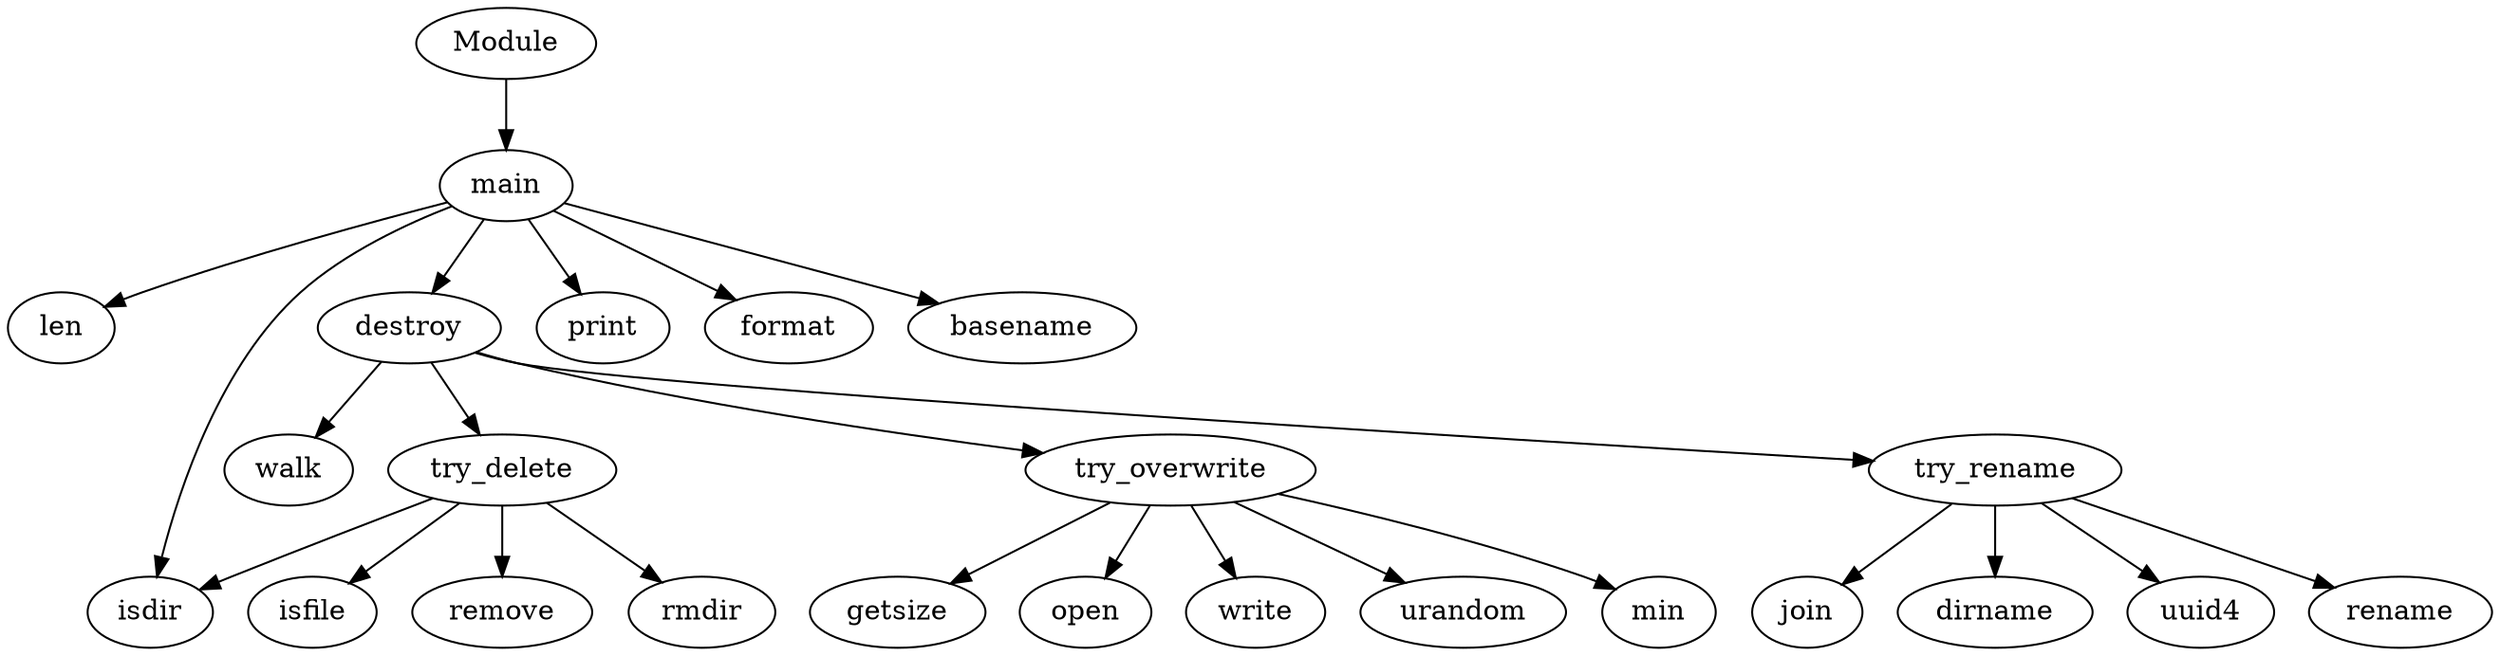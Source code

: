 strict digraph  {
main;
len;
isdir;
destroy;
print;
format;
basename;
walk;
try_delete;
try_overwrite;
try_rename;
join;
dirname;
uuid4;
rename;
getsize;
open;
write;
urandom;
min;
isfile;
remove;
rmdir;
Module;
main -> len;
main -> isdir;
main -> destroy;
main -> print;
main -> format;
main -> basename;
destroy -> walk;
destroy -> try_delete;
destroy -> try_overwrite;
destroy -> try_rename;
try_delete -> isfile;
try_delete -> remove;
try_delete -> isdir;
try_delete -> rmdir;
try_overwrite -> getsize;
try_overwrite -> open;
try_overwrite -> write;
try_overwrite -> urandom;
try_overwrite -> min;
try_rename -> join;
try_rename -> dirname;
try_rename -> uuid4;
try_rename -> rename;
Module -> main;
}

